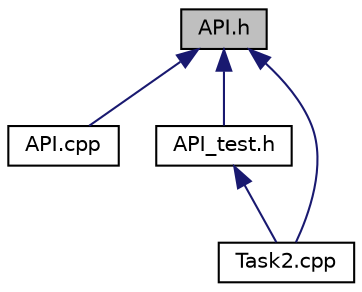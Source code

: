 digraph "API.h"
{
 // LATEX_PDF_SIZE
  edge [fontname="Helvetica",fontsize="10",labelfontname="Helvetica",labelfontsize="10"];
  node [fontname="Helvetica",fontsize="10",shape=record];
  Node1 [label="API.h",height=0.2,width=0.4,color="black", fillcolor="grey75", style="filled", fontcolor="black",tooltip="api provide operations applied on json"];
  Node1 -> Node2 [dir="back",color="midnightblue",fontsize="10",style="solid",fontname="Helvetica"];
  Node2 [label="API.cpp",height=0.2,width=0.4,color="black", fillcolor="white", style="filled",URL="$API_8cpp.html",tooltip="api provide operations applied on json"];
  Node1 -> Node3 [dir="back",color="midnightblue",fontsize="10",style="solid",fontname="Helvetica"];
  Node3 [label="API_test.h",height=0.2,width=0.4,color="black", fillcolor="white", style="filled",URL="$API__test_8h_source.html",tooltip=" "];
  Node3 -> Node4 [dir="back",color="midnightblue",fontsize="10",style="solid",fontname="Helvetica"];
  Node4 [label="Task2.cpp",height=0.2,width=0.4,color="black", fillcolor="white", style="filled",URL="$Task2_8cpp.html",tooltip="main file to start app"];
  Node1 -> Node4 [dir="back",color="midnightblue",fontsize="10",style="solid",fontname="Helvetica"];
}
